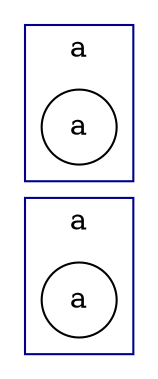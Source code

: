digraph G {
  rankdir="LR";

  subgraph cluster_0 {
    label="a" ;
    color=darkblue ;

    subgraph place {
      node [shape=circle,fixedsize=true,width=.5];
      _p0_0 [label="a"] ;
    } 
  }

  subgraph cluster_1 {
    label="a" ;
    color=darkblue ;

    subgraph place {
      node [shape=circle,fixedsize=true,width=.5];
      _p0_1 [label="a"] ;
    } 
  }
}

